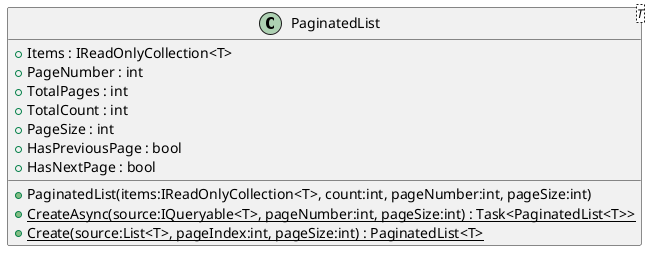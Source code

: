 @startuml
class "PaginatedList<T>" as PaginatedList {
    + Items : IReadOnlyCollection<T>
    + PageNumber : int
    + TotalPages : int
    + TotalCount : int
    + PageSize : int
    + HasPreviousPage : bool
    + HasNextPage : bool
    + PaginatedList(items:IReadOnlyCollection<T>, count:int, pageNumber:int, pageSize:int)
    + {static} CreateAsync(source:IQueryable<T>, pageNumber:int, pageSize:int) : Task<PaginatedList<T>>
    + {static} Create(source:List<T>, pageIndex:int, pageSize:int) : PaginatedList<T>
}
@enduml